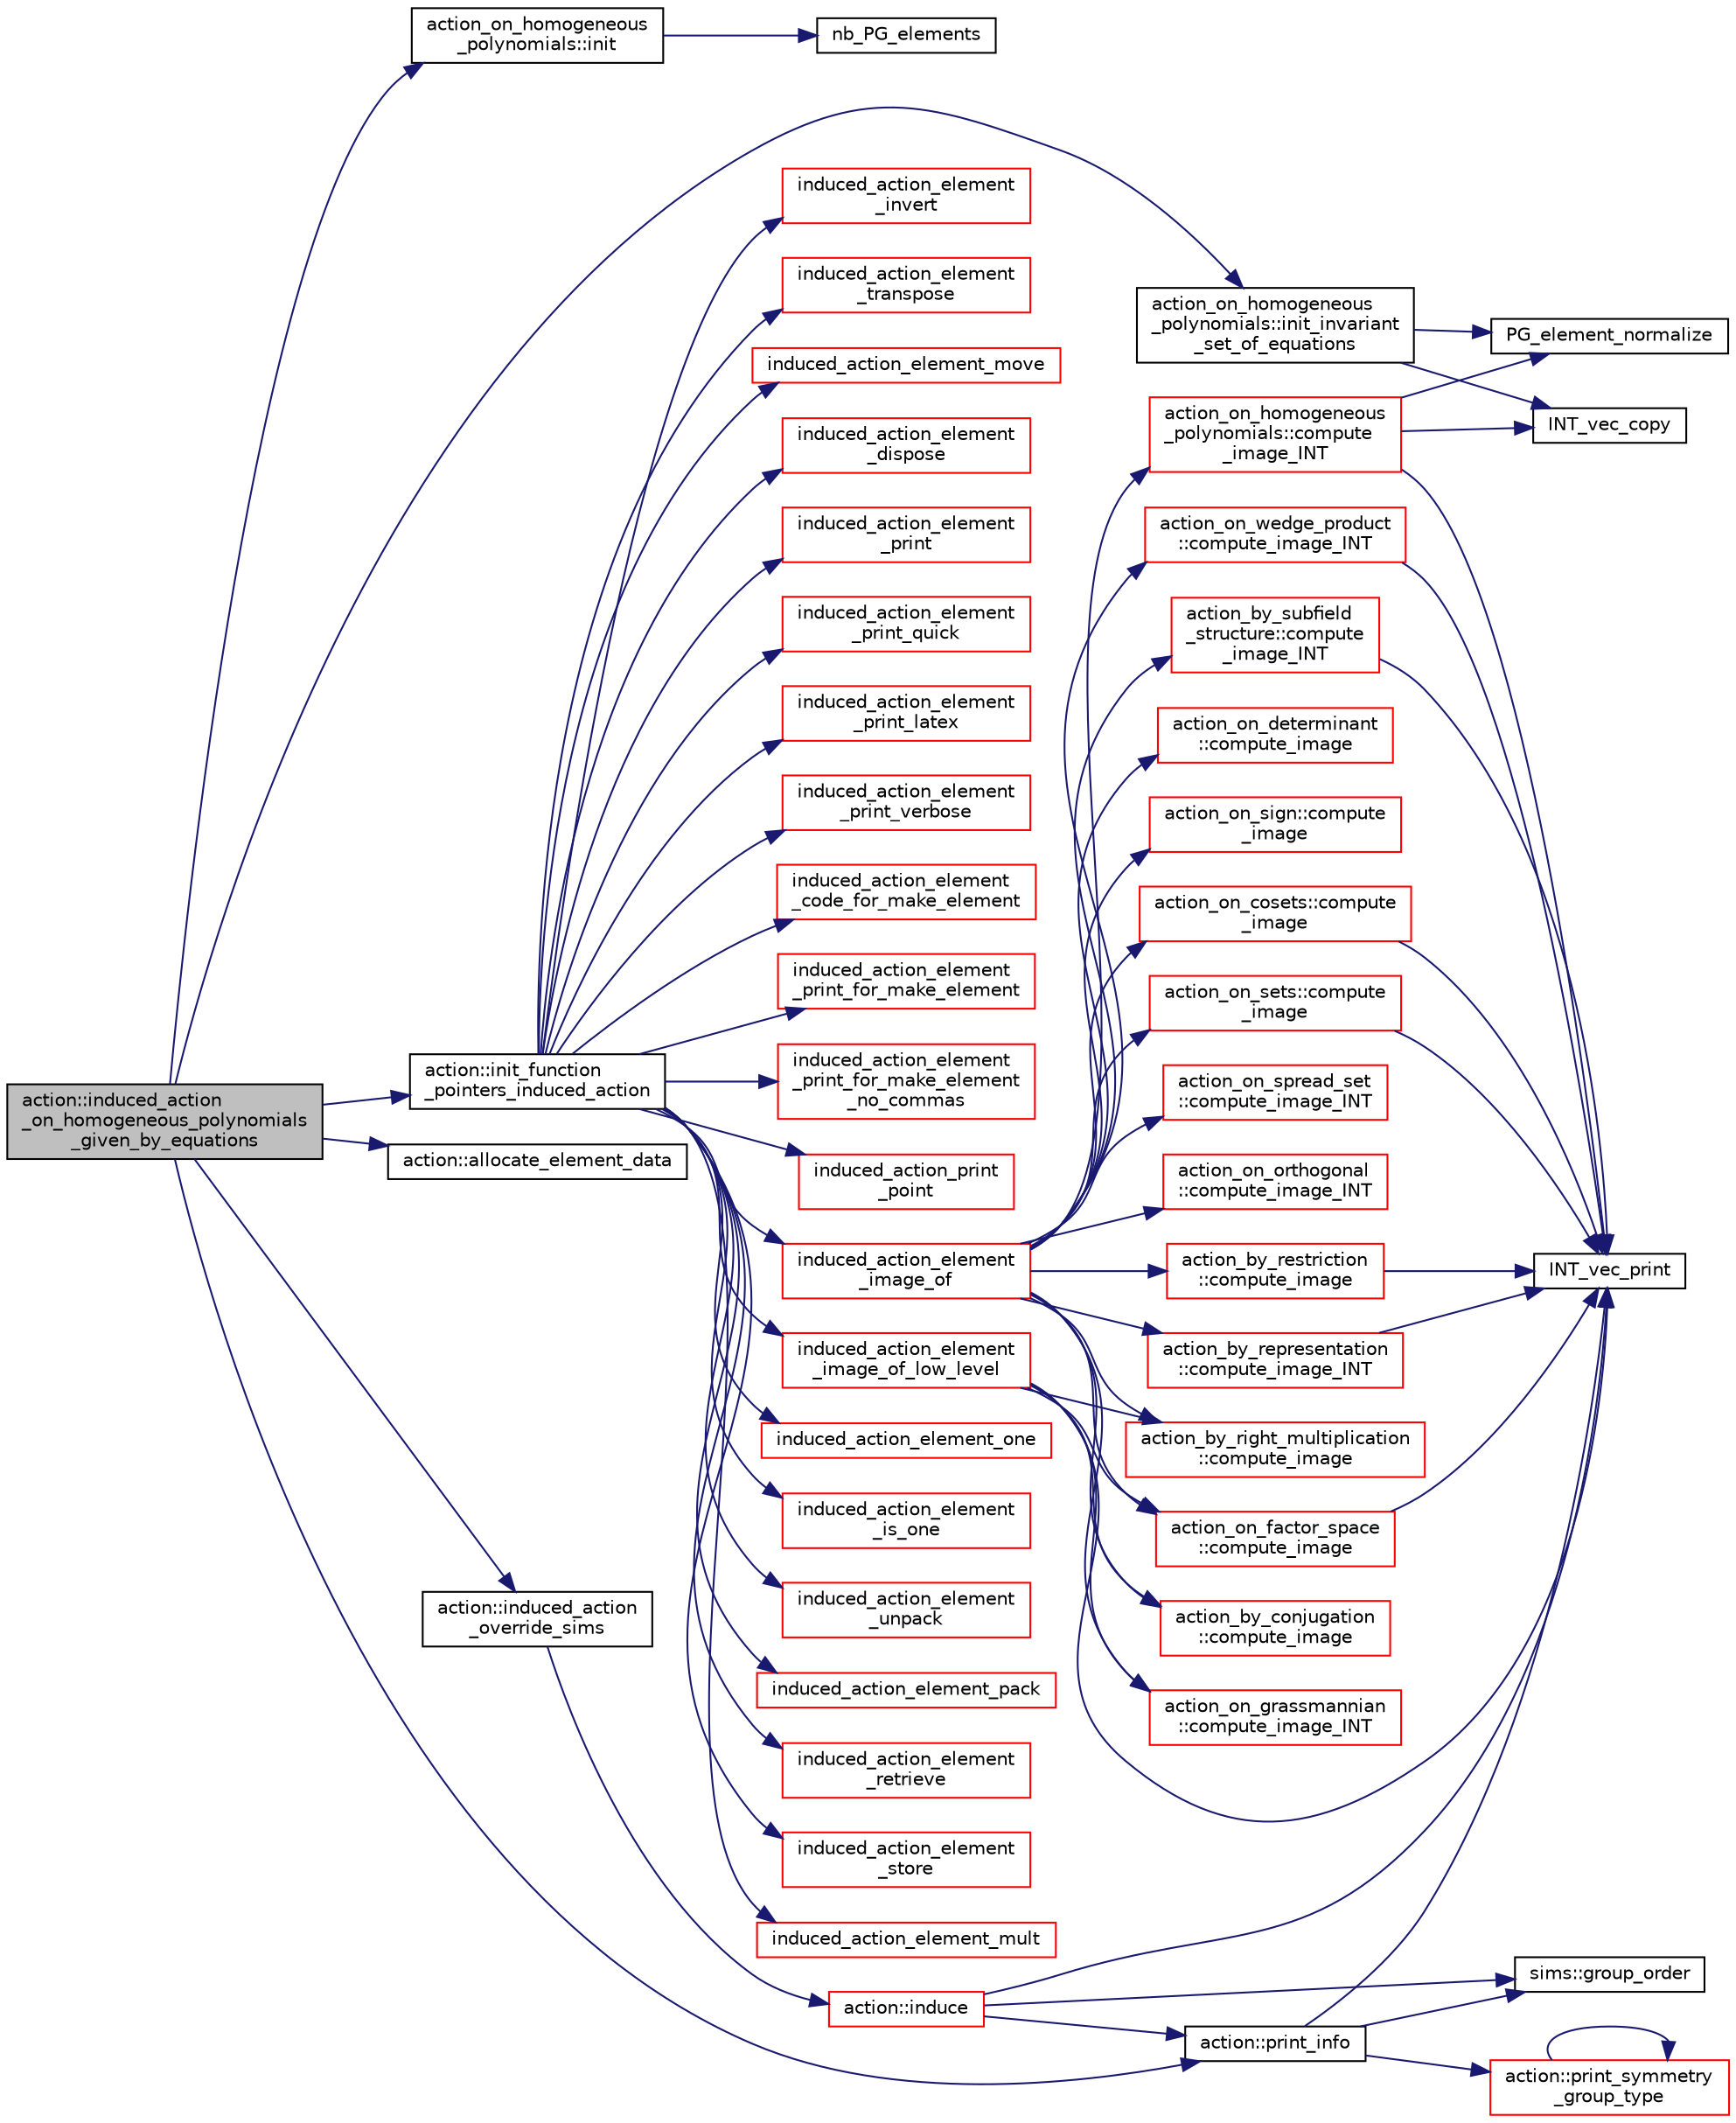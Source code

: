 digraph "action::induced_action_on_homogeneous_polynomials_given_by_equations"
{
  edge [fontname="Helvetica",fontsize="10",labelfontname="Helvetica",labelfontsize="10"];
  node [fontname="Helvetica",fontsize="10",shape=record];
  rankdir="LR";
  Node19632 [label="action::induced_action\l_on_homogeneous_polynomials\l_given_by_equations",height=0.2,width=0.4,color="black", fillcolor="grey75", style="filled", fontcolor="black"];
  Node19632 -> Node19633 [color="midnightblue",fontsize="10",style="solid",fontname="Helvetica"];
  Node19633 [label="action_on_homogeneous\l_polynomials::init",height=0.2,width=0.4,color="black", fillcolor="white", style="filled",URL="$d5/dd4/classaction__on__homogeneous__polynomials.html#aeb2f13aba300d45eafb7fc4bc64711ac"];
  Node19633 -> Node19634 [color="midnightblue",fontsize="10",style="solid",fontname="Helvetica"];
  Node19634 [label="nb_PG_elements",height=0.2,width=0.4,color="black", fillcolor="white", style="filled",URL="$d4/d67/geometry_8h.html#ada56c56cb5c7b39553dc0391f2df1cee"];
  Node19632 -> Node19635 [color="midnightblue",fontsize="10",style="solid",fontname="Helvetica"];
  Node19635 [label="action_on_homogeneous\l_polynomials::init_invariant\l_set_of_equations",height=0.2,width=0.4,color="black", fillcolor="white", style="filled",URL="$d5/dd4/classaction__on__homogeneous__polynomials.html#a94f2f869d6240110d3fe5914c022753c"];
  Node19635 -> Node19636 [color="midnightblue",fontsize="10",style="solid",fontname="Helvetica"];
  Node19636 [label="INT_vec_copy",height=0.2,width=0.4,color="black", fillcolor="white", style="filled",URL="$df/dbf/sajeeb_8_c.html#ac2d875e27e009af6ec04d17254d11075"];
  Node19635 -> Node19637 [color="midnightblue",fontsize="10",style="solid",fontname="Helvetica"];
  Node19637 [label="PG_element_normalize",height=0.2,width=0.4,color="black", fillcolor="white", style="filled",URL="$d4/d67/geometry_8h.html#a5a4c3c1158bad6bab0d786c616bd0996"];
  Node19632 -> Node19638 [color="midnightblue",fontsize="10",style="solid",fontname="Helvetica"];
  Node19638 [label="action::init_function\l_pointers_induced_action",height=0.2,width=0.4,color="black", fillcolor="white", style="filled",URL="$d2/d86/classaction.html#a3b9287d084b24f7a3b9532a7589c58de"];
  Node19638 -> Node19639 [color="midnightblue",fontsize="10",style="solid",fontname="Helvetica"];
  Node19639 [label="induced_action_element\l_image_of",height=0.2,width=0.4,color="red", fillcolor="white", style="filled",URL="$dc/dd4/group__actions_8h.html#a821850d6c3988dd122de0489cd36f0f0"];
  Node19639 -> Node19640 [color="midnightblue",fontsize="10",style="solid",fontname="Helvetica"];
  Node19640 [label="action_by_right_multiplication\l::compute_image",height=0.2,width=0.4,color="red", fillcolor="white", style="filled",URL="$d5/daa/classaction__by__right__multiplication.html#a5407ada4c7d5a1775144fbaadbb8be8e"];
  Node19639 -> Node19667 [color="midnightblue",fontsize="10",style="solid",fontname="Helvetica"];
  Node19667 [label="action_by_restriction\l::compute_image",height=0.2,width=0.4,color="red", fillcolor="white", style="filled",URL="$d1/d7e/classaction__by__restriction.html#a2d669c0f0b3905fb5effc983c9fbb0cc"];
  Node19667 -> Node19643 [color="midnightblue",fontsize="10",style="solid",fontname="Helvetica"];
  Node19643 [label="INT_vec_print",height=0.2,width=0.4,color="black", fillcolor="white", style="filled",URL="$df/dbf/sajeeb_8_c.html#a79a5901af0b47dd0d694109543c027fe"];
  Node19639 -> Node19669 [color="midnightblue",fontsize="10",style="solid",fontname="Helvetica"];
  Node19669 [label="action_by_conjugation\l::compute_image",height=0.2,width=0.4,color="red", fillcolor="white", style="filled",URL="$d3/dda/classaction__by__conjugation.html#acd62853354e392089a10381a4f7c5ac6"];
  Node19639 -> Node19670 [color="midnightblue",fontsize="10",style="solid",fontname="Helvetica"];
  Node19670 [label="action_by_representation\l::compute_image_INT",height=0.2,width=0.4,color="red", fillcolor="white", style="filled",URL="$d1/d9d/classaction__by__representation.html#a8c6b43be13f3fa61c51d3c5f2a3411d4"];
  Node19670 -> Node19643 [color="midnightblue",fontsize="10",style="solid",fontname="Helvetica"];
  Node19639 -> Node19683 [color="midnightblue",fontsize="10",style="solid",fontname="Helvetica"];
  Node19683 [label="action_on_determinant\l::compute_image",height=0.2,width=0.4,color="red", fillcolor="white", style="filled",URL="$d4/d32/classaction__on__determinant.html#afc50562cf0aa95e81eb0062749dc3940"];
  Node19639 -> Node19699 [color="midnightblue",fontsize="10",style="solid",fontname="Helvetica"];
  Node19699 [label="action_on_sign::compute\l_image",height=0.2,width=0.4,color="red", fillcolor="white", style="filled",URL="$da/d06/classaction__on__sign.html#a50a03ddd12e5619d59aee3de0fb5930e"];
  Node19639 -> Node19700 [color="midnightblue",fontsize="10",style="solid",fontname="Helvetica"];
  Node19700 [label="action_on_grassmannian\l::compute_image_INT",height=0.2,width=0.4,color="red", fillcolor="white", style="filled",URL="$d9/ddf/classaction__on__grassmannian.html#a5379b51e0c1a96eaa1e087a8228604ca"];
  Node19639 -> Node19715 [color="midnightblue",fontsize="10",style="solid",fontname="Helvetica"];
  Node19715 [label="action_on_spread_set\l::compute_image_INT",height=0.2,width=0.4,color="red", fillcolor="white", style="filled",URL="$d2/d7a/classaction__on__spread__set.html#a424ae719c98b5d99978e60f8f2d65437"];
  Node19639 -> Node19745 [color="midnightblue",fontsize="10",style="solid",fontname="Helvetica"];
  Node19745 [label="action_on_orthogonal\l::compute_image_INT",height=0.2,width=0.4,color="red", fillcolor="white", style="filled",URL="$dc/d87/classaction__on__orthogonal.html#a53cee5a150163f7614151b9cd1fc06f3"];
  Node19639 -> Node19928 [color="midnightblue",fontsize="10",style="solid",fontname="Helvetica"];
  Node19928 [label="action_on_wedge_product\l::compute_image_INT",height=0.2,width=0.4,color="red", fillcolor="white", style="filled",URL="$d0/deb/classaction__on__wedge__product.html#a54b13528f0219a5c1a87386725cc9548"];
  Node19928 -> Node19643 [color="midnightblue",fontsize="10",style="solid",fontname="Helvetica"];
  Node19639 -> Node19932 [color="midnightblue",fontsize="10",style="solid",fontname="Helvetica"];
  Node19932 [label="action_on_homogeneous\l_polynomials::compute\l_image_INT",height=0.2,width=0.4,color="red", fillcolor="white", style="filled",URL="$d5/dd4/classaction__on__homogeneous__polynomials.html#a84c216eed330590e9ede771b560869ac"];
  Node19932 -> Node19636 [color="midnightblue",fontsize="10",style="solid",fontname="Helvetica"];
  Node19932 -> Node19643 [color="midnightblue",fontsize="10",style="solid",fontname="Helvetica"];
  Node19932 -> Node19637 [color="midnightblue",fontsize="10",style="solid",fontname="Helvetica"];
  Node19639 -> Node19973 [color="midnightblue",fontsize="10",style="solid",fontname="Helvetica"];
  Node19973 [label="action_by_subfield\l_structure::compute\l_image_INT",height=0.2,width=0.4,color="red", fillcolor="white", style="filled",URL="$dd/d67/classaction__by__subfield__structure.html#a63b664e5bd11f8ab01329da6916ee1e9"];
  Node19973 -> Node19643 [color="midnightblue",fontsize="10",style="solid",fontname="Helvetica"];
  Node19639 -> Node19975 [color="midnightblue",fontsize="10",style="solid",fontname="Helvetica"];
  Node19975 [label="action_on_cosets::compute\l_image",height=0.2,width=0.4,color="red", fillcolor="white", style="filled",URL="$d3/d72/classaction__on__cosets.html#a6c64ec61d7a0443041ca04ec17791dbd"];
  Node19975 -> Node19643 [color="midnightblue",fontsize="10",style="solid",fontname="Helvetica"];
  Node19639 -> Node19978 [color="midnightblue",fontsize="10",style="solid",fontname="Helvetica"];
  Node19978 [label="action_on_factor_space\l::compute_image",height=0.2,width=0.4,color="red", fillcolor="white", style="filled",URL="$d5/d25/classaction__on__factor__space.html#a217d66e7c82945006dbe143ad9c681b2"];
  Node19978 -> Node19643 [color="midnightblue",fontsize="10",style="solid",fontname="Helvetica"];
  Node19639 -> Node19984 [color="midnightblue",fontsize="10",style="solid",fontname="Helvetica"];
  Node19984 [label="action_on_sets::compute\l_image",height=0.2,width=0.4,color="red", fillcolor="white", style="filled",URL="$da/d37/classaction__on__sets.html#a4e97b6c049755220ec5a2ef12397da01"];
  Node19984 -> Node19643 [color="midnightblue",fontsize="10",style="solid",fontname="Helvetica"];
  Node19638 -> Node20043 [color="midnightblue",fontsize="10",style="solid",fontname="Helvetica"];
  Node20043 [label="induced_action_element\l_image_of_low_level",height=0.2,width=0.4,color="red", fillcolor="white", style="filled",URL="$dc/dd4/group__actions_8h.html#aa4bc5f68829829d9a41223c260c658c5"];
  Node20043 -> Node19643 [color="midnightblue",fontsize="10",style="solid",fontname="Helvetica"];
  Node20043 -> Node19640 [color="midnightblue",fontsize="10",style="solid",fontname="Helvetica"];
  Node20043 -> Node19669 [color="midnightblue",fontsize="10",style="solid",fontname="Helvetica"];
  Node20043 -> Node19700 [color="midnightblue",fontsize="10",style="solid",fontname="Helvetica"];
  Node20043 -> Node19978 [color="midnightblue",fontsize="10",style="solid",fontname="Helvetica"];
  Node19638 -> Node20045 [color="midnightblue",fontsize="10",style="solid",fontname="Helvetica"];
  Node20045 [label="induced_action_element_one",height=0.2,width=0.4,color="red", fillcolor="white", style="filled",URL="$dc/dd4/group__actions_8h.html#a11ad8abff8304e30e16403a1975a8aab"];
  Node19638 -> Node20047 [color="midnightblue",fontsize="10",style="solid",fontname="Helvetica"];
  Node20047 [label="induced_action_element\l_is_one",height=0.2,width=0.4,color="red", fillcolor="white", style="filled",URL="$dc/dd4/group__actions_8h.html#aadb6a2b56e25c82dd455de09bb4bda82"];
  Node19638 -> Node20051 [color="midnightblue",fontsize="10",style="solid",fontname="Helvetica"];
  Node20051 [label="induced_action_element\l_unpack",height=0.2,width=0.4,color="red", fillcolor="white", style="filled",URL="$dc/dd4/group__actions_8h.html#a99c6ddc3d11eeccddf87ca23badd1890"];
  Node19638 -> Node20054 [color="midnightblue",fontsize="10",style="solid",fontname="Helvetica"];
  Node20054 [label="induced_action_element_pack",height=0.2,width=0.4,color="red", fillcolor="white", style="filled",URL="$dc/dd4/group__actions_8h.html#aa80cbe650affcff950137367a431715f"];
  Node19638 -> Node20057 [color="midnightblue",fontsize="10",style="solid",fontname="Helvetica"];
  Node20057 [label="induced_action_element\l_retrieve",height=0.2,width=0.4,color="red", fillcolor="white", style="filled",URL="$dc/dd4/group__actions_8h.html#a9e51f4ab67af75d0a12a3eb7f211a5b4"];
  Node19638 -> Node20063 [color="midnightblue",fontsize="10",style="solid",fontname="Helvetica"];
  Node20063 [label="induced_action_element\l_store",height=0.2,width=0.4,color="red", fillcolor="white", style="filled",URL="$dc/dd4/group__actions_8h.html#a23d42fb239ba7e886b1fb9fc96f1a3be"];
  Node19638 -> Node20070 [color="midnightblue",fontsize="10",style="solid",fontname="Helvetica"];
  Node20070 [label="induced_action_element_mult",height=0.2,width=0.4,color="red", fillcolor="white", style="filled",URL="$dc/dd4/group__actions_8h.html#a7b00701d128922145960b4c15307113c"];
  Node19638 -> Node20072 [color="midnightblue",fontsize="10",style="solid",fontname="Helvetica"];
  Node20072 [label="induced_action_element\l_invert",height=0.2,width=0.4,color="red", fillcolor="white", style="filled",URL="$dc/dd4/group__actions_8h.html#a9b7e3c76b30897cb2b62a974e063ce12"];
  Node19638 -> Node20074 [color="midnightblue",fontsize="10",style="solid",fontname="Helvetica"];
  Node20074 [label="induced_action_element\l_transpose",height=0.2,width=0.4,color="red", fillcolor="white", style="filled",URL="$dc/dd4/group__actions_8h.html#ad1379970ade84fe3a44f26f5ec500db4"];
  Node19638 -> Node20077 [color="midnightblue",fontsize="10",style="solid",fontname="Helvetica"];
  Node20077 [label="induced_action_element_move",height=0.2,width=0.4,color="red", fillcolor="white", style="filled",URL="$dc/dd4/group__actions_8h.html#a7b319593ee737d9c1ab5bc6223377541"];
  Node19638 -> Node20079 [color="midnightblue",fontsize="10",style="solid",fontname="Helvetica"];
  Node20079 [label="induced_action_element\l_dispose",height=0.2,width=0.4,color="red", fillcolor="white", style="filled",URL="$dc/dd4/group__actions_8h.html#a5bf4e1daf5b0e799af9e065ab8046f99"];
  Node19638 -> Node20081 [color="midnightblue",fontsize="10",style="solid",fontname="Helvetica"];
  Node20081 [label="induced_action_element\l_print",height=0.2,width=0.4,color="red", fillcolor="white", style="filled",URL="$dc/dd4/group__actions_8h.html#a670952bd230bf34b82f276deab684d23"];
  Node19638 -> Node20085 [color="midnightblue",fontsize="10",style="solid",fontname="Helvetica"];
  Node20085 [label="induced_action_element\l_print_quick",height=0.2,width=0.4,color="red", fillcolor="white", style="filled",URL="$dc/dd4/group__actions_8h.html#a91760d711eca781aa4dbee22a5fc0168"];
  Node19638 -> Node20086 [color="midnightblue",fontsize="10",style="solid",fontname="Helvetica"];
  Node20086 [label="induced_action_element\l_print_latex",height=0.2,width=0.4,color="red", fillcolor="white", style="filled",URL="$dc/dd4/group__actions_8h.html#a962508fbbbac127426c42fe5d0f147ab"];
  Node19638 -> Node20089 [color="midnightblue",fontsize="10",style="solid",fontname="Helvetica"];
  Node20089 [label="induced_action_element\l_print_verbose",height=0.2,width=0.4,color="red", fillcolor="white", style="filled",URL="$dc/dd4/group__actions_8h.html#a647a452eeefdaed4834375175fec37fc"];
  Node19638 -> Node20091 [color="midnightblue",fontsize="10",style="solid",fontname="Helvetica"];
  Node20091 [label="induced_action_element\l_code_for_make_element",height=0.2,width=0.4,color="red", fillcolor="white", style="filled",URL="$dc/dd4/group__actions_8h.html#af1c12dd980d376e72daaf9a383cebfdc"];
  Node19638 -> Node20093 [color="midnightblue",fontsize="10",style="solid",fontname="Helvetica"];
  Node20093 [label="induced_action_element\l_print_for_make_element",height=0.2,width=0.4,color="red", fillcolor="white", style="filled",URL="$dc/dd4/group__actions_8h.html#ad7e7ef951b164a7084837401e3dbc400"];
  Node19638 -> Node20095 [color="midnightblue",fontsize="10",style="solid",fontname="Helvetica"];
  Node20095 [label="induced_action_element\l_print_for_make_element\l_no_commas",height=0.2,width=0.4,color="red", fillcolor="white", style="filled",URL="$dc/dd4/group__actions_8h.html#ae151544128a85b12466172340404b955"];
  Node19638 -> Node20097 [color="midnightblue",fontsize="10",style="solid",fontname="Helvetica"];
  Node20097 [label="induced_action_print\l_point",height=0.2,width=0.4,color="red", fillcolor="white", style="filled",URL="$dc/dd4/group__actions_8h.html#af15373c64f9e8d33dd3c448d98cc2382"];
  Node19632 -> Node20099 [color="midnightblue",fontsize="10",style="solid",fontname="Helvetica"];
  Node20099 [label="action::allocate_element_data",height=0.2,width=0.4,color="black", fillcolor="white", style="filled",URL="$d2/d86/classaction.html#adc5f98db8315bfd17fcd2fbb437d8f60"];
  Node19632 -> Node20100 [color="midnightblue",fontsize="10",style="solid",fontname="Helvetica"];
  Node20100 [label="action::induced_action\l_override_sims",height=0.2,width=0.4,color="black", fillcolor="white", style="filled",URL="$d2/d86/classaction.html#ac8cc7d4543f6ef75a04777bd82ca244b"];
  Node20100 -> Node20101 [color="midnightblue",fontsize="10",style="solid",fontname="Helvetica"];
  Node20101 [label="action::induce",height=0.2,width=0.4,color="red", fillcolor="white", style="filled",URL="$d2/d86/classaction.html#a32012836490e544a15fb4596b90cb07b"];
  Node20101 -> Node20102 [color="midnightblue",fontsize="10",style="solid",fontname="Helvetica"];
  Node20102 [label="action::print_info",height=0.2,width=0.4,color="black", fillcolor="white", style="filled",URL="$d2/d86/classaction.html#a6f89e493e5c5a32e5c3b8963d438ce86"];
  Node20102 -> Node19743 [color="midnightblue",fontsize="10",style="solid",fontname="Helvetica"];
  Node19743 [label="action::print_symmetry\l_group_type",height=0.2,width=0.4,color="red", fillcolor="white", style="filled",URL="$d2/d86/classaction.html#aed811766c7e64fe2c853df8b0b67aa6e"];
  Node19743 -> Node19743 [color="midnightblue",fontsize="10",style="solid",fontname="Helvetica"];
  Node20102 -> Node19643 [color="midnightblue",fontsize="10",style="solid",fontname="Helvetica"];
  Node20102 -> Node20103 [color="midnightblue",fontsize="10",style="solid",fontname="Helvetica"];
  Node20103 [label="sims::group_order",height=0.2,width=0.4,color="black", fillcolor="white", style="filled",URL="$d9/df3/classsims.html#aa442445175656570fa35febbe790efad"];
  Node20101 -> Node20103 [color="midnightblue",fontsize="10",style="solid",fontname="Helvetica"];
  Node20101 -> Node19643 [color="midnightblue",fontsize="10",style="solid",fontname="Helvetica"];
  Node19632 -> Node20102 [color="midnightblue",fontsize="10",style="solid",fontname="Helvetica"];
}
